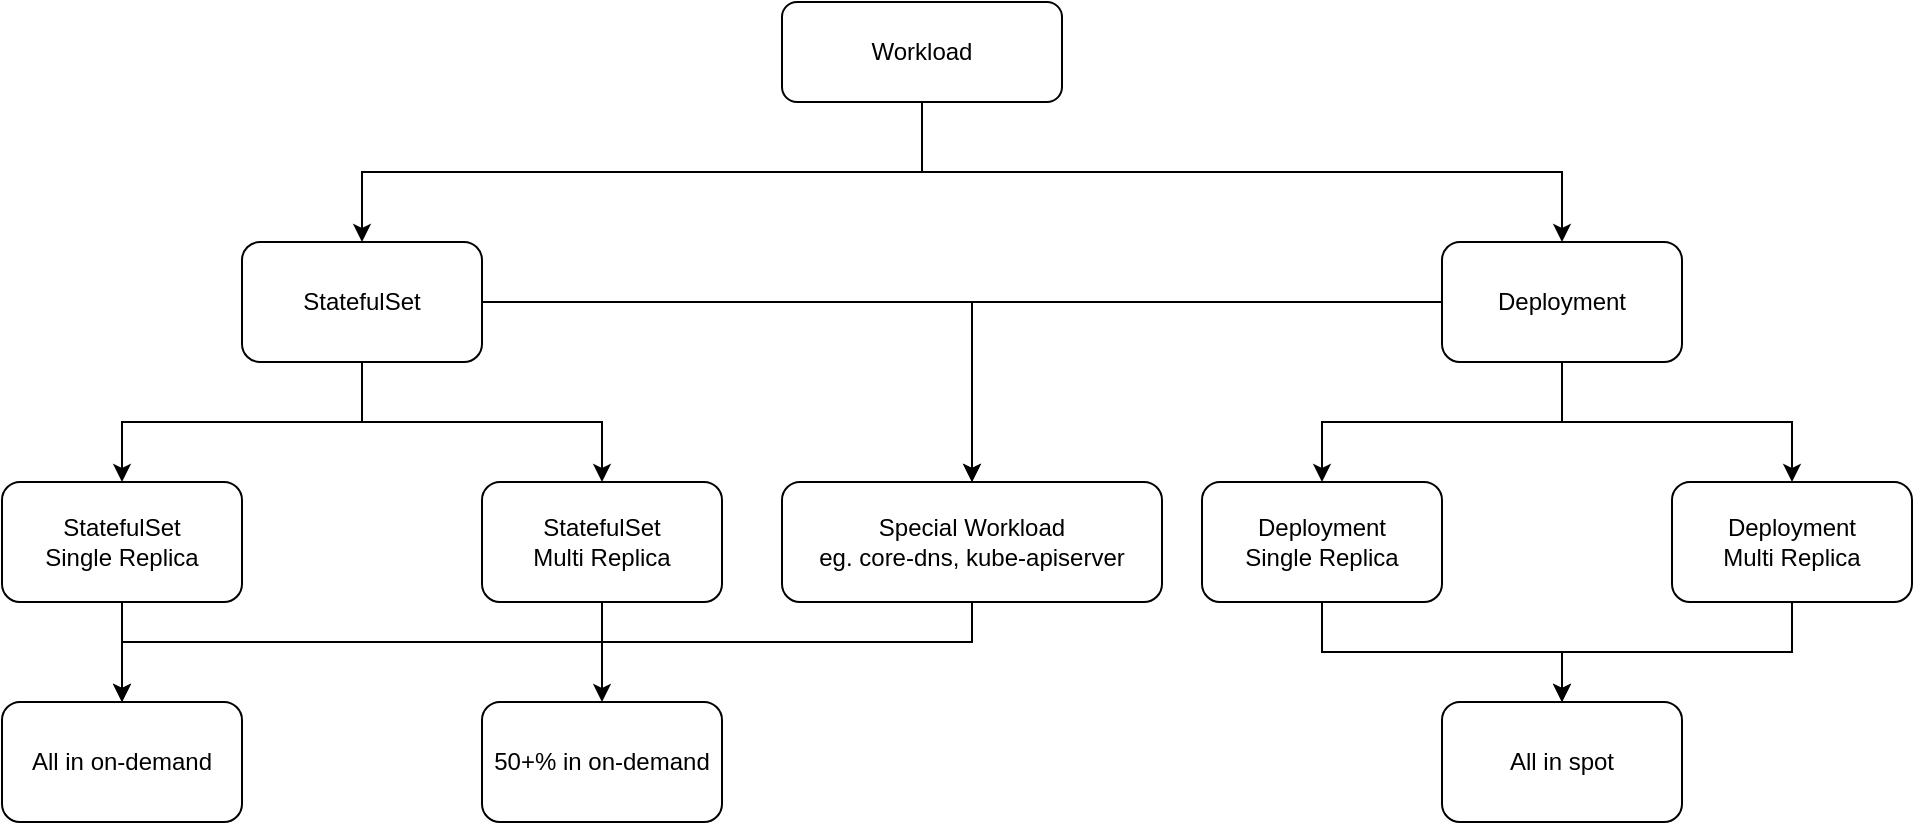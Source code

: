 <mxfile version="22.1.22" type="embed">
  <diagram id="pxVjw4r5PR7mwJhG0X9R" name="Page-1">
    <mxGraphModel dx="1905" dy="863" grid="1" gridSize="10" guides="1" tooltips="1" connect="1" arrows="1" fold="1" page="1" pageScale="1" pageWidth="850" pageHeight="1100" background="#ffffff" math="0" shadow="0">
      <root>
        <mxCell id="0" />
        <mxCell id="1" parent="0" />
        <mxCell id="24" style="edgeStyle=orthogonalEdgeStyle;rounded=0;orthogonalLoop=1;jettySize=auto;html=1;entryX=0.5;entryY=0;entryDx=0;entryDy=0;exitX=0.5;exitY=1;exitDx=0;exitDy=0;" edge="1" parent="1" source="2" target="3">
          <mxGeometry relative="1" as="geometry" />
        </mxCell>
        <mxCell id="25" style="edgeStyle=orthogonalEdgeStyle;rounded=0;orthogonalLoop=1;jettySize=auto;html=1;entryX=0.5;entryY=0;entryDx=0;entryDy=0;exitX=0.5;exitY=1;exitDx=0;exitDy=0;" edge="1" parent="1" source="2" target="4">
          <mxGeometry relative="1" as="geometry" />
        </mxCell>
        <mxCell id="2" value="Workload" style="rounded=1;whiteSpace=wrap;html=1;" vertex="1" parent="1">
          <mxGeometry x="330" y="240" width="140" height="50" as="geometry" />
        </mxCell>
        <mxCell id="9" style="edgeStyle=orthogonalEdgeStyle;rounded=0;orthogonalLoop=1;jettySize=auto;html=1;entryX=0.5;entryY=0;entryDx=0;entryDy=0;" edge="1" parent="1" source="3" target="8">
          <mxGeometry relative="1" as="geometry" />
        </mxCell>
        <mxCell id="10" style="edgeStyle=orthogonalEdgeStyle;rounded=0;orthogonalLoop=1;jettySize=auto;html=1;entryX=0.5;entryY=0;entryDx=0;entryDy=0;" edge="1" parent="1" source="3" target="7">
          <mxGeometry relative="1" as="geometry" />
        </mxCell>
        <mxCell id="27" style="edgeStyle=orthogonalEdgeStyle;rounded=0;orthogonalLoop=1;jettySize=auto;html=1;entryX=0.5;entryY=0;entryDx=0;entryDy=0;" edge="1" parent="1" target="22">
          <mxGeometry relative="1" as="geometry">
            <mxPoint x="130" y="360" as="sourcePoint" />
            <mxPoint x="435" y="420" as="targetPoint" />
            <Array as="points">
              <mxPoint x="130" y="390" />
              <mxPoint x="425" y="390" />
            </Array>
          </mxGeometry>
        </mxCell>
        <mxCell id="3" value="StatefulSet" style="rounded=1;whiteSpace=wrap;html=1;" vertex="1" parent="1">
          <mxGeometry x="60" y="360" width="120" height="60" as="geometry" />
        </mxCell>
        <mxCell id="13" style="edgeStyle=orthogonalEdgeStyle;rounded=0;orthogonalLoop=1;jettySize=auto;html=1;entryX=0.5;entryY=0;entryDx=0;entryDy=0;" edge="1" parent="1" source="4" target="11">
          <mxGeometry relative="1" as="geometry" />
        </mxCell>
        <mxCell id="14" style="edgeStyle=orthogonalEdgeStyle;rounded=0;orthogonalLoop=1;jettySize=auto;html=1;entryX=0.5;entryY=0;entryDx=0;entryDy=0;" edge="1" parent="1" source="4" target="12">
          <mxGeometry relative="1" as="geometry" />
        </mxCell>
        <mxCell id="26" style="edgeStyle=orthogonalEdgeStyle;rounded=0;orthogonalLoop=1;jettySize=auto;html=1;entryX=0.5;entryY=0;entryDx=0;entryDy=0;" edge="1" parent="1" source="4" target="22">
          <mxGeometry relative="1" as="geometry">
            <Array as="points">
              <mxPoint x="425" y="390" />
            </Array>
          </mxGeometry>
        </mxCell>
        <mxCell id="4" value="Deployment" style="rounded=1;whiteSpace=wrap;html=1;" vertex="1" parent="1">
          <mxGeometry x="660" y="360" width="120" height="60" as="geometry" />
        </mxCell>
        <mxCell id="16" style="edgeStyle=orthogonalEdgeStyle;rounded=0;orthogonalLoop=1;jettySize=auto;html=1;entryX=0.5;entryY=0;entryDx=0;entryDy=0;" edge="1" parent="1" source="7" target="15">
          <mxGeometry relative="1" as="geometry">
            <Array as="points">
              <mxPoint y="590" />
              <mxPoint y="590" />
            </Array>
          </mxGeometry>
        </mxCell>
        <mxCell id="7" value="StatefulSet&lt;br&gt;Single Replica" style="rounded=1;whiteSpace=wrap;html=1;" vertex="1" parent="1">
          <mxGeometry x="-60" y="480" width="120" height="60" as="geometry" />
        </mxCell>
        <mxCell id="18" style="edgeStyle=orthogonalEdgeStyle;rounded=0;orthogonalLoop=1;jettySize=auto;html=1;entryX=0.5;entryY=0;entryDx=0;entryDy=0;" edge="1" parent="1" source="8" target="17">
          <mxGeometry relative="1" as="geometry" />
        </mxCell>
        <mxCell id="8" value="StatefulSet&lt;br&gt;Multi Replica" style="rounded=1;whiteSpace=wrap;html=1;" vertex="1" parent="1">
          <mxGeometry x="180" y="480" width="120" height="60" as="geometry" />
        </mxCell>
        <mxCell id="20" style="edgeStyle=orthogonalEdgeStyle;rounded=0;orthogonalLoop=1;jettySize=auto;html=1;entryX=0.5;entryY=0;entryDx=0;entryDy=0;" edge="1" parent="1" source="11" target="19">
          <mxGeometry relative="1" as="geometry" />
        </mxCell>
        <mxCell id="11" value="Deployment&lt;br&gt;Single Replica" style="rounded=1;whiteSpace=wrap;html=1;" vertex="1" parent="1">
          <mxGeometry x="540" y="480" width="120" height="60" as="geometry" />
        </mxCell>
        <mxCell id="21" style="edgeStyle=orthogonalEdgeStyle;rounded=0;orthogonalLoop=1;jettySize=auto;html=1;entryX=0.5;entryY=0;entryDx=0;entryDy=0;" edge="1" parent="1" source="12" target="19">
          <mxGeometry relative="1" as="geometry" />
        </mxCell>
        <mxCell id="12" value="Deployment&lt;br&gt;Multi Replica" style="rounded=1;whiteSpace=wrap;html=1;" vertex="1" parent="1">
          <mxGeometry x="775" y="480" width="120" height="60" as="geometry" />
        </mxCell>
        <mxCell id="15" value="All in on-demand" style="rounded=1;whiteSpace=wrap;html=1;" vertex="1" parent="1">
          <mxGeometry x="-60" y="590" width="120" height="60" as="geometry" />
        </mxCell>
        <mxCell id="17" value="50+% in on-demand" style="rounded=1;whiteSpace=wrap;html=1;" vertex="1" parent="1">
          <mxGeometry x="180" y="590" width="120" height="60" as="geometry" />
        </mxCell>
        <mxCell id="19" value="All in spot" style="rounded=1;whiteSpace=wrap;html=1;" vertex="1" parent="1">
          <mxGeometry x="660" y="590" width="120" height="60" as="geometry" />
        </mxCell>
        <mxCell id="28" style="edgeStyle=orthogonalEdgeStyle;rounded=0;orthogonalLoop=1;jettySize=auto;html=1;entryX=0.5;entryY=0;entryDx=0;entryDy=0;" edge="1" parent="1" source="22" target="15">
          <mxGeometry relative="1" as="geometry">
            <Array as="points">
              <mxPoint x="425" y="560" />
              <mxPoint y="560" />
            </Array>
          </mxGeometry>
        </mxCell>
        <mxCell id="22" value="Special&amp;nbsp;Workload&lt;br&gt;eg.&amp;nbsp;core-dns,&amp;nbsp;kube-apiserver" style="rounded=1;whiteSpace=wrap;html=1;" vertex="1" parent="1">
          <mxGeometry x="330" y="480" width="190" height="60" as="geometry" />
        </mxCell>
      </root>
    </mxGraphModel>
  </diagram>
</mxfile>

